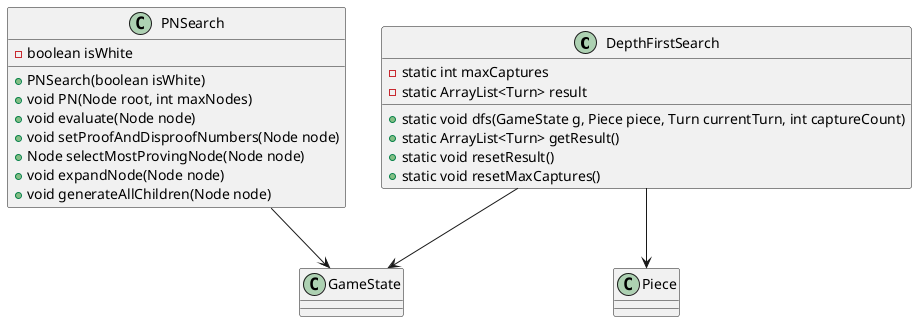 @startuml
class DepthFirstSearch {
    - static int maxCaptures
    - static ArrayList<Turn> result
    + static void dfs(GameState g, Piece piece, Turn currentTurn, int captureCount)
    + static ArrayList<Turn> getResult()
    + static void resetResult()
    + static void resetMaxCaptures()
}

class PNSearch {
    - boolean isWhite
    + PNSearch(boolean isWhite)
    + void PN(Node root, int maxNodes)
    + void evaluate(Node node)
    + void setProofAndDisproofNumbers(Node node)
    + Node selectMostProvingNode(Node node)
    + void expandNode(Node node)
    + void generateAllChildren(Node node)
}

DepthFirstSearch --> GameState
PNSearch --> GameState
DepthFirstSearch --> Piece
@enduml
